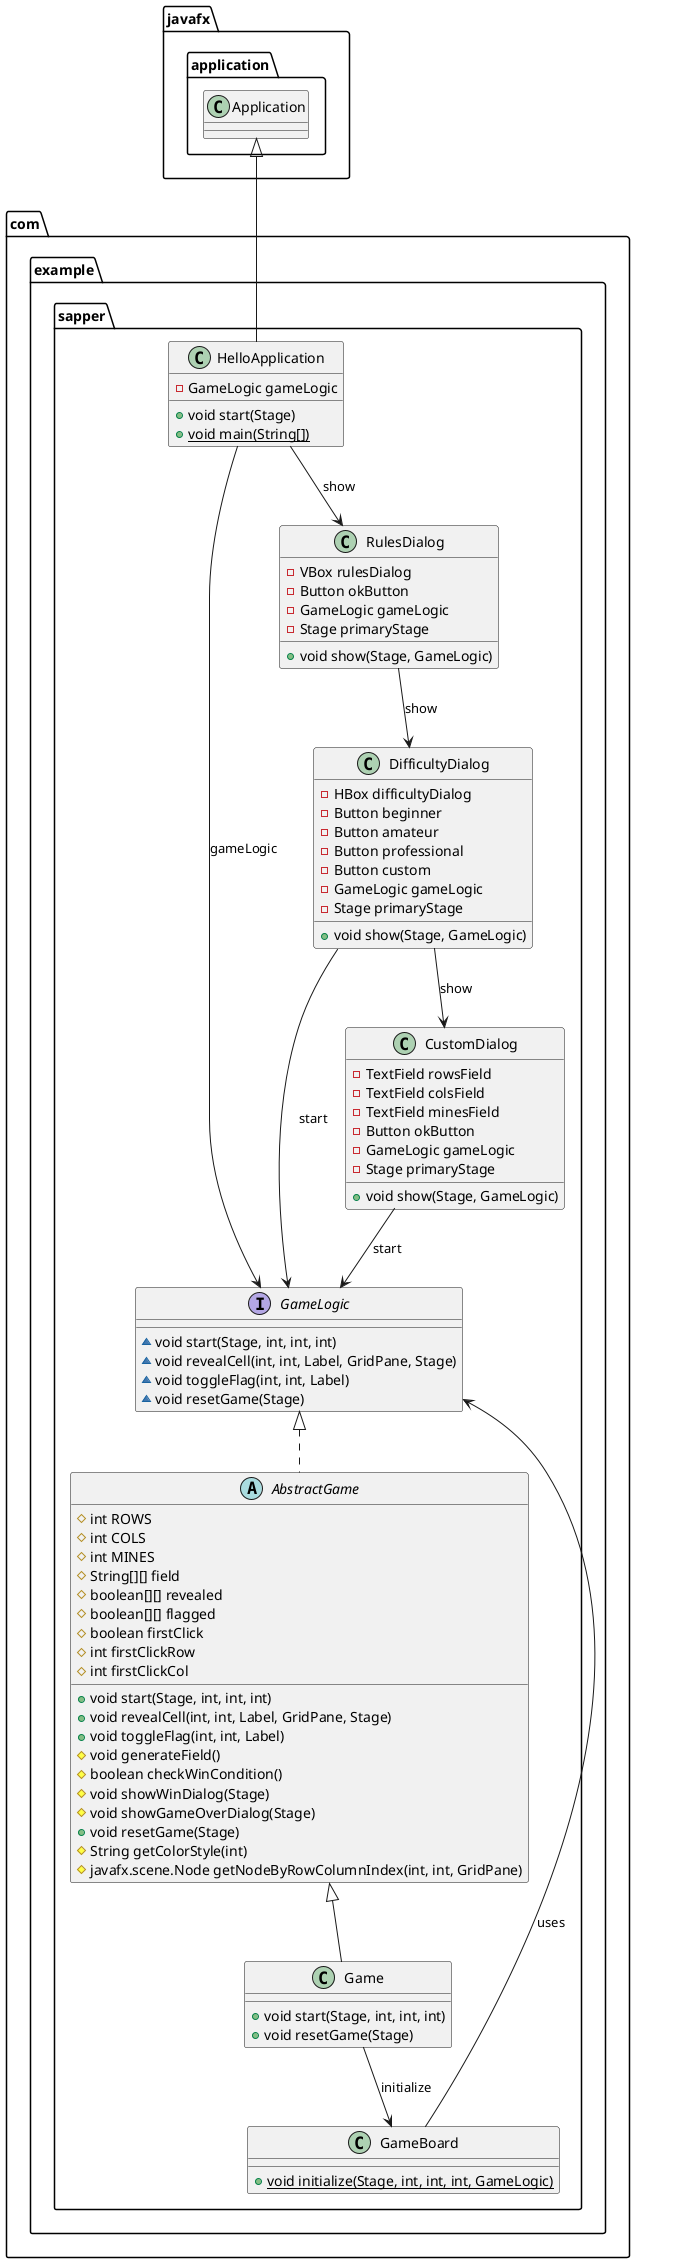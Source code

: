 @startuml

class com.example.sapper.DifficultyDialog {
- HBox difficultyDialog
- Button beginner
- Button amateur
- Button professional
- Button custom
- GameLogic gameLogic
- Stage primaryStage
+ void show(Stage, GameLogic)
}

abstract class com.example.sapper.AbstractGame {
# int ROWS
# int COLS
# int MINES
# String[][] field
# boolean[][] revealed
# boolean[][] flagged
# boolean firstClick
# int firstClickRow
# int firstClickCol
+ void start(Stage, int, int, int)
+ void revealCell(int, int, Label, GridPane, Stage)
+ void toggleFlag(int, int, Label)
# void generateField()
# boolean checkWinCondition()
# void showWinDialog(Stage)
# void showGameOverDialog(Stage)
+ void resetGame(Stage)
# String getColorStyle(int)
# javafx.scene.Node getNodeByRowColumnIndex(int, int, GridPane)
}

class com.example.sapper.HelloApplication {
- GameLogic gameLogic
+ void start(Stage)
+ {static} void main(String[])
}

interface com.example.sapper.GameLogic {
~ void start(Stage, int, int, int)
~ void revealCell(int, int, Label, GridPane, Stage)
~ void toggleFlag(int, int, Label)
~ void resetGame(Stage)
}

class com.example.sapper.CustomDialog {
- TextField rowsField
- TextField colsField
- TextField minesField
- Button okButton
- GameLogic gameLogic
- Stage primaryStage
+ void show(Stage, GameLogic)
}

class com.example.sapper.RulesDialog {
- VBox rulesDialog
- Button okButton
- GameLogic gameLogic
- Stage primaryStage
+ void show(Stage, GameLogic)
}

class com.example.sapper.Game {
+ void start(Stage, int, int, int)
+ void resetGame(Stage)
}

class com.example.sapper.GameBoard {
+ {static} void initialize(Stage, int, int, int, GameLogic)
}

com.example.sapper.GameLogic <|.. com.example.sapper.AbstractGame
javafx.application.Application <|-- com.example.sapper.HelloApplication
com.example.sapper.AbstractGame <|-- com.example.sapper.Game

com.example.sapper.HelloApplication --> com.example.sapper.GameLogic : gameLogic
com.example.sapper.HelloApplication --> com.example.sapper.RulesDialog : show
com.example.sapper.RulesDialog --> com.example.sapper.DifficultyDialog : show
com.example.sapper.DifficultyDialog --> com.example.sapper.CustomDialog : show
com.example.sapper.DifficultyDialog --> com.example.sapper.GameLogic : start
com.example.sapper.CustomDialog --> com.example.sapper.GameLogic : start
com.example.sapper.Game --> com.example.sapper.GameBoard : initialize
com.example.sapper.GameBoard --> com.example.sapper.GameLogic : uses

@enduml